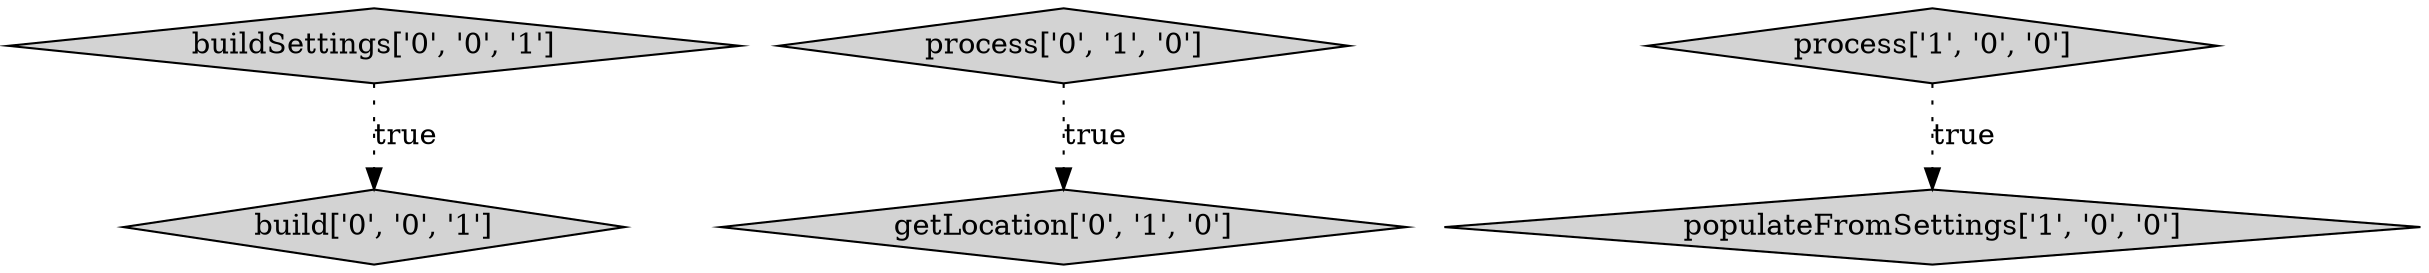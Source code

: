 digraph {
4 [style = filled, label = "build['0', '0', '1']", fillcolor = lightgray, shape = diamond image = "AAA0AAABBB3BBB"];
2 [style = filled, label = "getLocation['0', '1', '0']", fillcolor = lightgray, shape = diamond image = "AAA0AAABBB2BBB"];
5 [style = filled, label = "buildSettings['0', '0', '1']", fillcolor = lightgray, shape = diamond image = "AAA0AAABBB3BBB"];
0 [style = filled, label = "populateFromSettings['1', '0', '0']", fillcolor = lightgray, shape = diamond image = "AAA0AAABBB1BBB"];
1 [style = filled, label = "process['1', '0', '0']", fillcolor = lightgray, shape = diamond image = "AAA0AAABBB1BBB"];
3 [style = filled, label = "process['0', '1', '0']", fillcolor = lightgray, shape = diamond image = "AAA0AAABBB2BBB"];
5->4 [style = dotted, label="true"];
3->2 [style = dotted, label="true"];
1->0 [style = dotted, label="true"];
}
